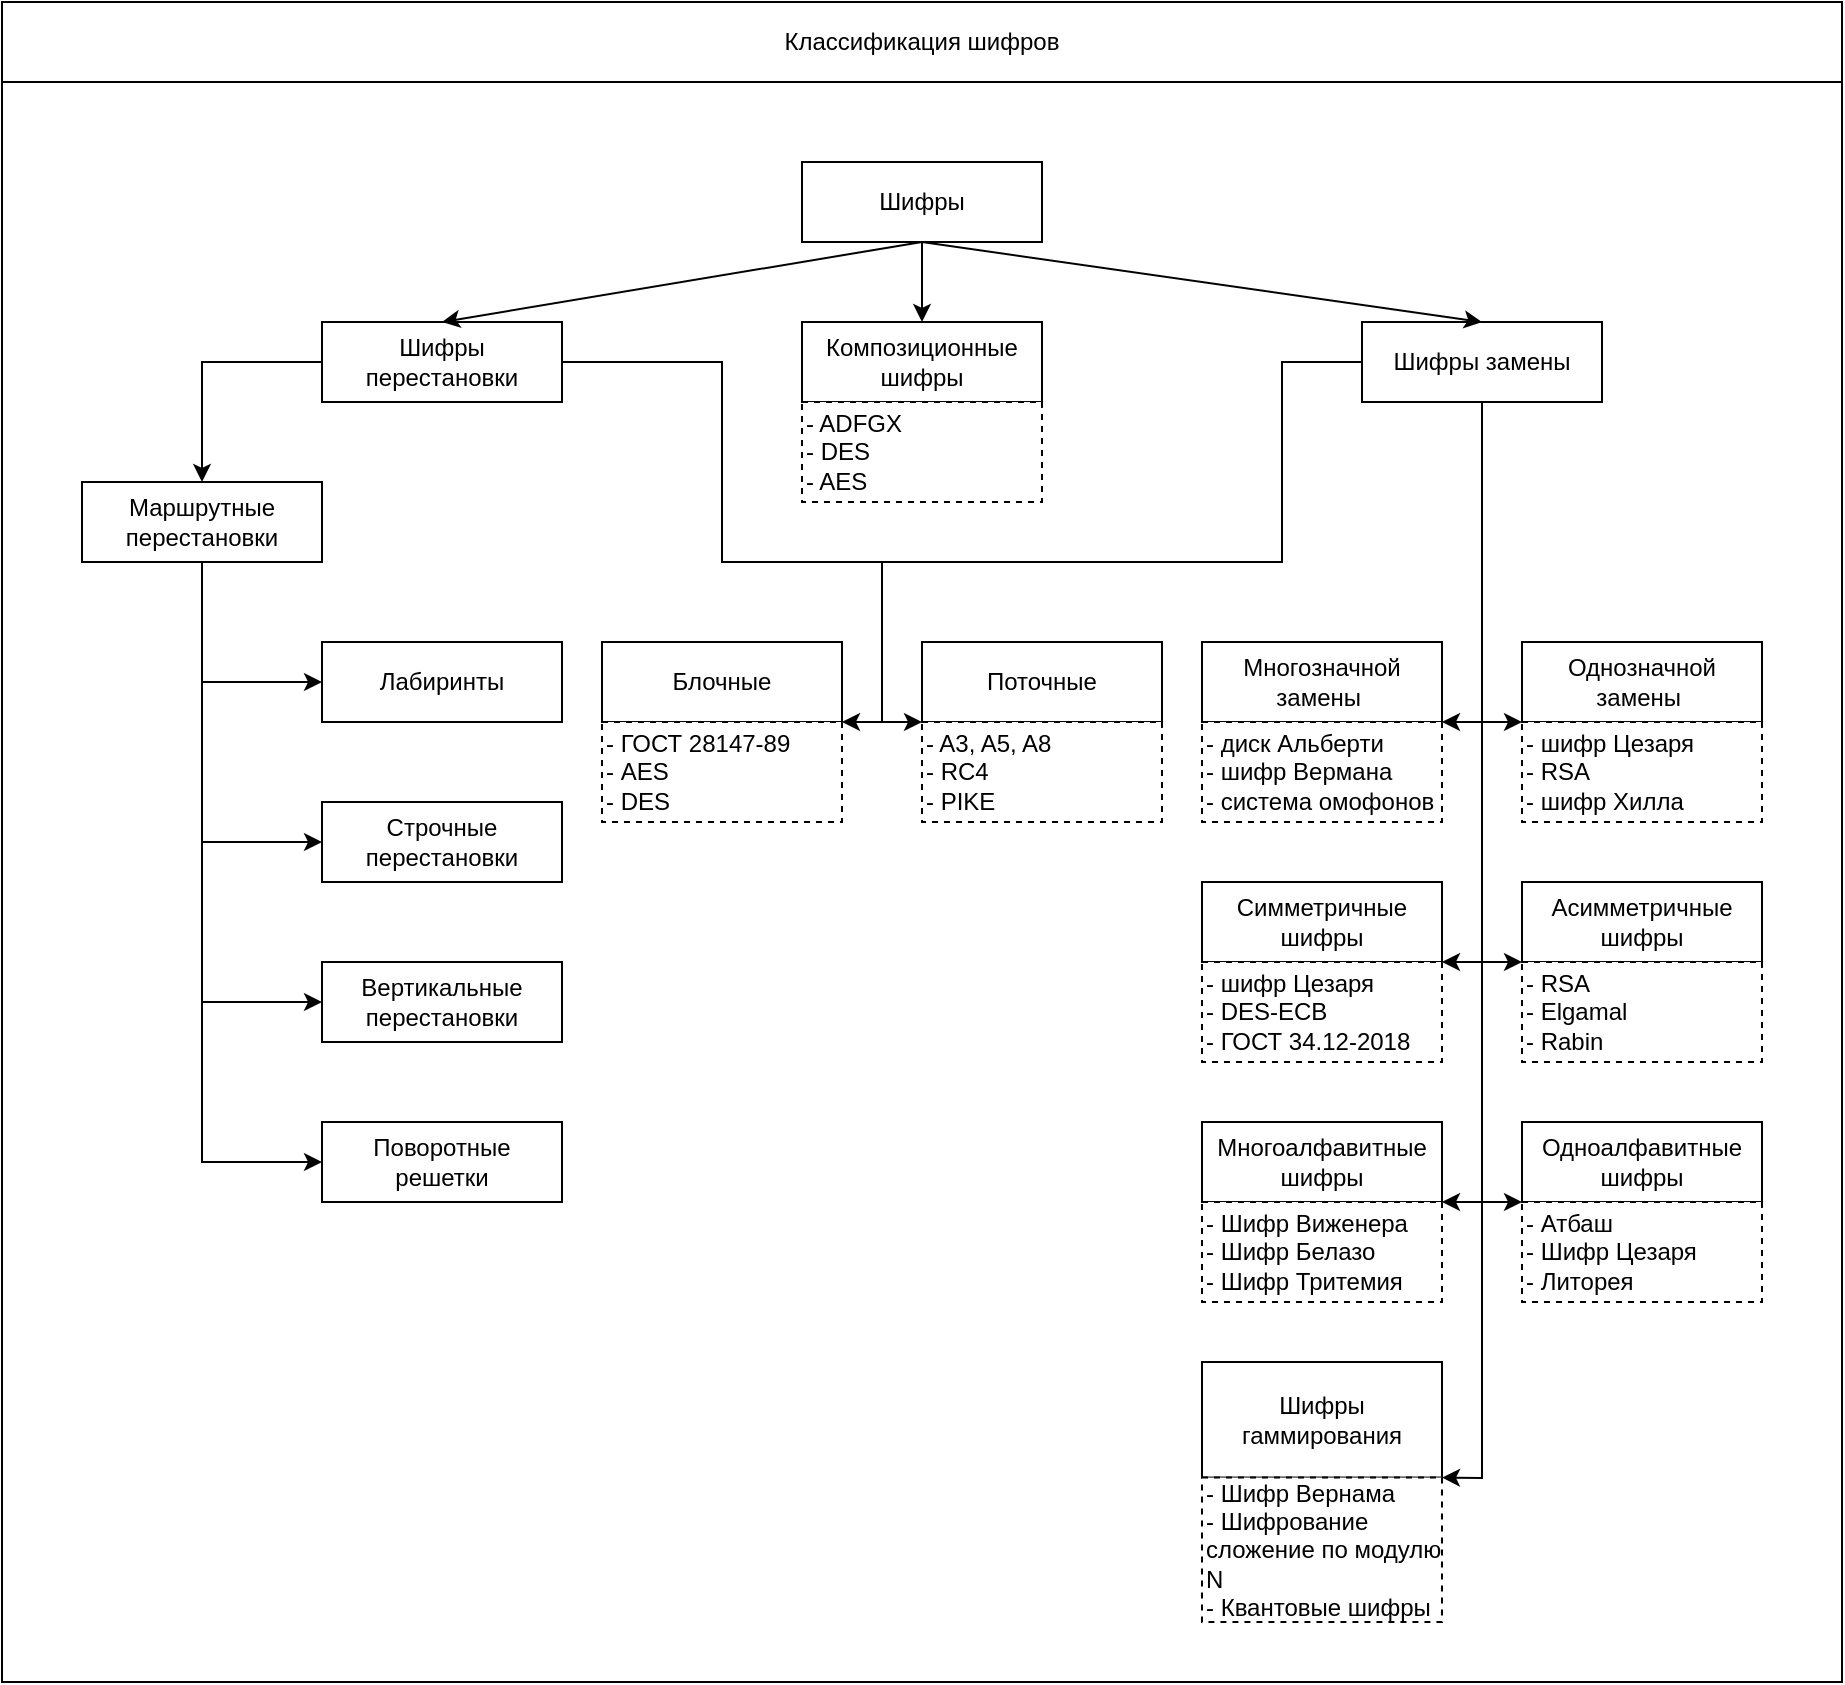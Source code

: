 <mxfile version="21.2.1" type="device">
  <diagram name="Страница 1" id="4dvS4t5xdXyzclDymJAH">
    <mxGraphModel dx="2678" dy="931" grid="1" gridSize="10" guides="1" tooltips="1" connect="1" arrows="1" fold="1" page="1" pageScale="1" pageWidth="1169" pageHeight="827" math="0" shadow="0">
      <root>
        <mxCell id="0" />
        <mxCell id="1" parent="0" />
        <mxCell id="aXEN_SqVol5CtcFj6ErN-3" value="" style="rounded=0;whiteSpace=wrap;html=1;" vertex="1" parent="1">
          <mxGeometry x="-120" y="40" width="920" height="840" as="geometry" />
        </mxCell>
        <mxCell id="aXEN_SqVol5CtcFj6ErN-2" value="Классификация шифров" style="rounded=0;whiteSpace=wrap;html=1;" vertex="1" parent="1">
          <mxGeometry x="-120" y="40" width="920" height="40" as="geometry" />
        </mxCell>
        <mxCell id="aXEN_SqVol5CtcFj6ErN-4" value="Шифры" style="rounded=0;whiteSpace=wrap;html=1;" vertex="1" parent="1">
          <mxGeometry x="280" y="120" width="120" height="40" as="geometry" />
        </mxCell>
        <mxCell id="aXEN_SqVol5CtcFj6ErN-5" value="Шифры перестановки" style="rounded=0;whiteSpace=wrap;html=1;" vertex="1" parent="1">
          <mxGeometry x="40" y="200" width="120" height="40" as="geometry" />
        </mxCell>
        <mxCell id="aXEN_SqVol5CtcFj6ErN-7" value="Шифры замены" style="rounded=0;whiteSpace=wrap;html=1;" vertex="1" parent="1">
          <mxGeometry x="560" y="200" width="120" height="40" as="geometry" />
        </mxCell>
        <mxCell id="aXEN_SqVol5CtcFj6ErN-12" value="" style="endArrow=classic;html=1;rounded=0;exitX=0.5;exitY=1;exitDx=0;exitDy=0;entryX=0.5;entryY=0;entryDx=0;entryDy=0;" edge="1" parent="1" source="aXEN_SqVol5CtcFj6ErN-4" target="aXEN_SqVol5CtcFj6ErN-7">
          <mxGeometry width="50" height="50" relative="1" as="geometry">
            <mxPoint x="400" y="240" as="sourcePoint" />
            <mxPoint x="450" y="190" as="targetPoint" />
          </mxGeometry>
        </mxCell>
        <mxCell id="aXEN_SqVol5CtcFj6ErN-13" value="" style="endArrow=classic;html=1;rounded=0;exitX=0.5;exitY=1;exitDx=0;exitDy=0;entryX=0.5;entryY=0;entryDx=0;entryDy=0;" edge="1" parent="1" source="aXEN_SqVol5CtcFj6ErN-4" target="aXEN_SqVol5CtcFj6ErN-6">
          <mxGeometry width="50" height="50" relative="1" as="geometry">
            <mxPoint x="390" y="170" as="sourcePoint" />
            <mxPoint x="150" y="210" as="targetPoint" />
          </mxGeometry>
        </mxCell>
        <mxCell id="aXEN_SqVol5CtcFj6ErN-14" value="" style="endArrow=classic;html=1;rounded=0;exitX=0.5;exitY=1;exitDx=0;exitDy=0;entryX=0.5;entryY=0;entryDx=0;entryDy=0;" edge="1" parent="1" source="aXEN_SqVol5CtcFj6ErN-4" target="aXEN_SqVol5CtcFj6ErN-5">
          <mxGeometry width="50" height="50" relative="1" as="geometry">
            <mxPoint x="390" y="170" as="sourcePoint" />
            <mxPoint x="390" y="210" as="targetPoint" />
          </mxGeometry>
        </mxCell>
        <mxCell id="aXEN_SqVol5CtcFj6ErN-16" value="" style="group" vertex="1" connectable="0" parent="1">
          <mxGeometry x="280" y="200" width="120" height="90" as="geometry" />
        </mxCell>
        <mxCell id="aXEN_SqVol5CtcFj6ErN-6" value="Композиционные шифры" style="rounded=0;whiteSpace=wrap;html=1;" vertex="1" parent="aXEN_SqVol5CtcFj6ErN-16">
          <mxGeometry width="120" height="40" as="geometry" />
        </mxCell>
        <mxCell id="aXEN_SqVol5CtcFj6ErN-15" value="&lt;span style=&quot;background-color: initial;&quot;&gt;- ADFGX&lt;/span&gt;&lt;br&gt;&lt;span style=&quot;background-color: initial;&quot;&gt;- DES&lt;/span&gt;&lt;br&gt;&lt;span style=&quot;background-color: initial;&quot;&gt;- AES&amp;nbsp;&lt;/span&gt;" style="rounded=0;whiteSpace=wrap;html=1;dashed=1;align=left;" vertex="1" parent="aXEN_SqVol5CtcFj6ErN-16">
          <mxGeometry y="40" width="120" height="50" as="geometry" />
        </mxCell>
        <mxCell id="aXEN_SqVol5CtcFj6ErN-25" value="" style="group" vertex="1" connectable="0" parent="1">
          <mxGeometry x="330" y="360" width="120" height="90" as="geometry" />
        </mxCell>
        <mxCell id="aXEN_SqVol5CtcFj6ErN-26" value="Поточные" style="rounded=0;whiteSpace=wrap;html=1;" vertex="1" parent="aXEN_SqVol5CtcFj6ErN-25">
          <mxGeometry x="10" width="120" height="40" as="geometry" />
        </mxCell>
        <mxCell id="aXEN_SqVol5CtcFj6ErN-27" value="&lt;span style=&quot;background-color: initial;&quot;&gt;- A3, A5, A8&lt;/span&gt;&lt;br&gt;&lt;span style=&quot;background-color: initial;&quot;&gt;- RC4&lt;br&gt;&lt;/span&gt;&lt;span style=&quot;background-color: initial;&quot;&gt;- PIKE&lt;/span&gt;" style="rounded=0;whiteSpace=wrap;html=1;dashed=1;align=left;" vertex="1" parent="aXEN_SqVol5CtcFj6ErN-25">
          <mxGeometry x="10" y="40" width="120" height="50" as="geometry" />
        </mxCell>
        <mxCell id="aXEN_SqVol5CtcFj6ErN-28" value="" style="endArrow=classic;html=1;rounded=0;entryX=1;entryY=0;entryDx=0;entryDy=0;exitX=1;exitY=0.5;exitDx=0;exitDy=0;" edge="1" parent="1" source="aXEN_SqVol5CtcFj6ErN-5" target="aXEN_SqVol5CtcFj6ErN-19">
          <mxGeometry width="50" height="50" relative="1" as="geometry">
            <mxPoint x="160" y="240" as="sourcePoint" />
            <mxPoint x="370" y="340" as="targetPoint" />
            <Array as="points">
              <mxPoint x="240" y="220" />
              <mxPoint x="240" y="320" />
              <mxPoint x="320" y="320" />
              <mxPoint x="320" y="400" />
            </Array>
          </mxGeometry>
        </mxCell>
        <mxCell id="aXEN_SqVol5CtcFj6ErN-29" value="" style="endArrow=classic;html=1;rounded=0;entryX=0;entryY=0;entryDx=0;entryDy=0;exitX=0;exitY=0.5;exitDx=0;exitDy=0;" edge="1" parent="1" source="aXEN_SqVol5CtcFj6ErN-7" target="aXEN_SqVol5CtcFj6ErN-27">
          <mxGeometry width="50" height="50" relative="1" as="geometry">
            <mxPoint x="560" y="250" as="sourcePoint" />
            <mxPoint x="370" y="410" as="targetPoint" />
            <Array as="points">
              <mxPoint x="520" y="220" />
              <mxPoint x="520" y="320" />
              <mxPoint x="320" y="320" />
              <mxPoint x="320" y="360" />
              <mxPoint x="320" y="400" />
            </Array>
          </mxGeometry>
        </mxCell>
        <mxCell id="aXEN_SqVol5CtcFj6ErN-51" value="" style="group" vertex="1" connectable="0" parent="1">
          <mxGeometry x="480" y="360" width="120" height="90" as="geometry" />
        </mxCell>
        <mxCell id="aXEN_SqVol5CtcFj6ErN-52" value="Многозначной замены&amp;nbsp;" style="rounded=0;whiteSpace=wrap;html=1;" vertex="1" parent="aXEN_SqVol5CtcFj6ErN-51">
          <mxGeometry width="120" height="40" as="geometry" />
        </mxCell>
        <mxCell id="aXEN_SqVol5CtcFj6ErN-53" value="&lt;span style=&quot;background-color: initial;&quot;&gt;- диск Альберти&lt;/span&gt;&lt;br&gt;&lt;span style=&quot;background-color: initial;&quot;&gt;- шифр Вермана&lt;br&gt;&lt;/span&gt;&lt;span style=&quot;background-color: initial;&quot;&gt;- система омофонов&lt;/span&gt;" style="rounded=0;whiteSpace=wrap;html=1;dashed=1;align=left;" vertex="1" parent="aXEN_SqVol5CtcFj6ErN-51">
          <mxGeometry y="40" width="120" height="50" as="geometry" />
        </mxCell>
        <mxCell id="aXEN_SqVol5CtcFj6ErN-54" value="" style="group" vertex="1" connectable="0" parent="1">
          <mxGeometry x="640" y="360" width="120" height="90" as="geometry" />
        </mxCell>
        <mxCell id="aXEN_SqVol5CtcFj6ErN-55" value="Однозначной замены&amp;nbsp;" style="rounded=0;whiteSpace=wrap;html=1;" vertex="1" parent="aXEN_SqVol5CtcFj6ErN-54">
          <mxGeometry width="120" height="40" as="geometry" />
        </mxCell>
        <mxCell id="aXEN_SqVol5CtcFj6ErN-56" value="&lt;span style=&quot;background-color: initial;&quot;&gt;- шифр Цезаря&lt;/span&gt;&lt;br&gt;&lt;span style=&quot;background-color: initial;&quot;&gt;- RSA&lt;br&gt;- шифр Хилла&lt;br&gt;&lt;/span&gt;" style="rounded=0;whiteSpace=wrap;html=1;dashed=1;align=left;" vertex="1" parent="aXEN_SqVol5CtcFj6ErN-54">
          <mxGeometry y="40" width="120" height="50" as="geometry" />
        </mxCell>
        <mxCell id="aXEN_SqVol5CtcFj6ErN-57" value="" style="group" vertex="1" connectable="0" parent="1">
          <mxGeometry x="480" y="480" width="120" height="90" as="geometry" />
        </mxCell>
        <mxCell id="aXEN_SqVol5CtcFj6ErN-58" value="Симметричные шифры" style="rounded=0;whiteSpace=wrap;html=1;" vertex="1" parent="aXEN_SqVol5CtcFj6ErN-57">
          <mxGeometry width="120" height="40" as="geometry" />
        </mxCell>
        <mxCell id="aXEN_SqVol5CtcFj6ErN-59" value="&lt;span style=&quot;background-color: initial;&quot;&gt;- шифр Цезаря&lt;/span&gt;&lt;br&gt;&lt;span style=&quot;background-color: initial;&quot;&gt;- DES-ECB&lt;br&gt;&lt;/span&gt;&lt;span style=&quot;background-color: initial;&quot;&gt;- ГОСТ 34.12-2018&lt;/span&gt;" style="rounded=0;whiteSpace=wrap;html=1;dashed=1;align=left;" vertex="1" parent="aXEN_SqVol5CtcFj6ErN-57">
          <mxGeometry y="40" width="120" height="50" as="geometry" />
        </mxCell>
        <mxCell id="aXEN_SqVol5CtcFj6ErN-60" value="" style="group" vertex="1" connectable="0" parent="1">
          <mxGeometry x="640" y="480" width="120" height="90" as="geometry" />
        </mxCell>
        <mxCell id="aXEN_SqVol5CtcFj6ErN-61" value="Асимметричные шифры" style="rounded=0;whiteSpace=wrap;html=1;" vertex="1" parent="aXEN_SqVol5CtcFj6ErN-60">
          <mxGeometry width="120" height="40" as="geometry" />
        </mxCell>
        <mxCell id="aXEN_SqVol5CtcFj6ErN-62" value="&lt;span style=&quot;background-color: initial;&quot;&gt;- RSA&lt;/span&gt;&lt;br&gt;&lt;span style=&quot;background-color: initial;&quot;&gt;- Elgamal&lt;br&gt;&lt;/span&gt;&lt;span style=&quot;background-color: initial;&quot;&gt;- Rabin&lt;/span&gt;" style="rounded=0;whiteSpace=wrap;html=1;dashed=1;align=left;" vertex="1" parent="aXEN_SqVol5CtcFj6ErN-60">
          <mxGeometry y="40" width="120" height="50" as="geometry" />
        </mxCell>
        <mxCell id="aXEN_SqVol5CtcFj6ErN-63" value="" style="group" vertex="1" connectable="0" parent="1">
          <mxGeometry x="480" y="600" width="120" height="90" as="geometry" />
        </mxCell>
        <mxCell id="aXEN_SqVol5CtcFj6ErN-64" value="Многоалфавитные шифры" style="rounded=0;whiteSpace=wrap;html=1;" vertex="1" parent="aXEN_SqVol5CtcFj6ErN-63">
          <mxGeometry width="120" height="40" as="geometry" />
        </mxCell>
        <mxCell id="aXEN_SqVol5CtcFj6ErN-65" value="&lt;span style=&quot;background-color: initial;&quot;&gt;- Шифр Виженера&lt;/span&gt;&lt;br&gt;&lt;span style=&quot;background-color: initial;&quot;&gt;- Шифр Белазо&lt;br&gt;&lt;/span&gt;&lt;span style=&quot;background-color: initial;&quot;&gt;- Шифр Тритемия&lt;/span&gt;" style="rounded=0;whiteSpace=wrap;html=1;dashed=1;align=left;" vertex="1" parent="aXEN_SqVol5CtcFj6ErN-63">
          <mxGeometry y="40" width="120" height="50" as="geometry" />
        </mxCell>
        <mxCell id="aXEN_SqVol5CtcFj6ErN-66" value="" style="group" vertex="1" connectable="0" parent="1">
          <mxGeometry x="640" y="600" width="120" height="90" as="geometry" />
        </mxCell>
        <mxCell id="aXEN_SqVol5CtcFj6ErN-67" value="Одноалфавитные шифры" style="rounded=0;whiteSpace=wrap;html=1;" vertex="1" parent="aXEN_SqVol5CtcFj6ErN-66">
          <mxGeometry width="120" height="40" as="geometry" />
        </mxCell>
        <mxCell id="aXEN_SqVol5CtcFj6ErN-68" value="&lt;span style=&quot;background-color: initial;&quot;&gt;- Атбаш&lt;/span&gt;&lt;br&gt;&lt;span style=&quot;background-color: initial;&quot;&gt;- Шифр Цезаря&lt;br&gt;&lt;/span&gt;&lt;span style=&quot;background-color: initial;&quot;&gt;- Литорея&lt;/span&gt;" style="rounded=0;whiteSpace=wrap;html=1;dashed=1;align=left;" vertex="1" parent="aXEN_SqVol5CtcFj6ErN-66">
          <mxGeometry y="40" width="120" height="50" as="geometry" />
        </mxCell>
        <mxCell id="aXEN_SqVol5CtcFj6ErN-69" value="" style="group" vertex="1" connectable="0" parent="1">
          <mxGeometry x="480" y="720" width="120" height="130" as="geometry" />
        </mxCell>
        <mxCell id="aXEN_SqVol5CtcFj6ErN-70" value="Шифры гаммирования" style="rounded=0;whiteSpace=wrap;html=1;" vertex="1" parent="aXEN_SqVol5CtcFj6ErN-69">
          <mxGeometry width="120" height="57.778" as="geometry" />
        </mxCell>
        <mxCell id="aXEN_SqVol5CtcFj6ErN-71" value="&lt;span style=&quot;background-color: initial;&quot;&gt;- Шифр Вернама&lt;/span&gt;&lt;br&gt;&lt;span style=&quot;background-color: initial;&quot;&gt;- Шифрование сложение по модулю N&lt;br&gt;&lt;/span&gt;&lt;span style=&quot;background-color: initial;&quot;&gt;- Квантовые шифры&lt;/span&gt;" style="rounded=0;whiteSpace=wrap;html=1;dashed=1;align=left;" vertex="1" parent="aXEN_SqVol5CtcFj6ErN-69">
          <mxGeometry y="57.778" width="120" height="72.222" as="geometry" />
        </mxCell>
        <mxCell id="aXEN_SqVol5CtcFj6ErN-73" value="" style="endArrow=classic;html=1;rounded=0;exitX=0.5;exitY=1;exitDx=0;exitDy=0;entryX=1;entryY=0;entryDx=0;entryDy=0;" edge="1" parent="1" source="aXEN_SqVol5CtcFj6ErN-7" target="aXEN_SqVol5CtcFj6ErN-71">
          <mxGeometry width="50" height="50" relative="1" as="geometry">
            <mxPoint x="660" y="300" as="sourcePoint" />
            <mxPoint x="710" y="250" as="targetPoint" />
            <Array as="points">
              <mxPoint x="620" y="280" />
              <mxPoint x="620" y="778" />
            </Array>
          </mxGeometry>
        </mxCell>
        <mxCell id="aXEN_SqVol5CtcFj6ErN-80" value="Маршрутные перестановки" style="rounded=0;whiteSpace=wrap;html=1;" vertex="1" parent="1">
          <mxGeometry x="-80" y="280" width="120" height="40" as="geometry" />
        </mxCell>
        <mxCell id="aXEN_SqVol5CtcFj6ErN-81" value="" style="endArrow=classic;html=1;rounded=0;exitX=0;exitY=0.5;exitDx=0;exitDy=0;entryX=0.5;entryY=0;entryDx=0;entryDy=0;" edge="1" parent="1" source="aXEN_SqVol5CtcFj6ErN-5" target="aXEN_SqVol5CtcFj6ErN-80">
          <mxGeometry width="50" height="50" relative="1" as="geometry">
            <mxPoint x="190" y="260" as="sourcePoint" />
            <mxPoint x="240" y="210" as="targetPoint" />
            <Array as="points">
              <mxPoint x="-20" y="220" />
            </Array>
          </mxGeometry>
        </mxCell>
        <mxCell id="aXEN_SqVol5CtcFj6ErN-82" value="Лабиринты" style="rounded=0;whiteSpace=wrap;html=1;" vertex="1" parent="1">
          <mxGeometry x="40" y="360" width="120" height="40" as="geometry" />
        </mxCell>
        <mxCell id="aXEN_SqVol5CtcFj6ErN-83" value="Поворотные решетки" style="rounded=0;whiteSpace=wrap;html=1;" vertex="1" parent="1">
          <mxGeometry x="40" y="600" width="120" height="40" as="geometry" />
        </mxCell>
        <mxCell id="aXEN_SqVol5CtcFj6ErN-84" value="Вертикальные перестановки" style="rounded=0;whiteSpace=wrap;html=1;" vertex="1" parent="1">
          <mxGeometry x="40" y="520" width="120" height="40" as="geometry" />
        </mxCell>
        <mxCell id="aXEN_SqVol5CtcFj6ErN-85" value="Строчные перестановки" style="rounded=0;whiteSpace=wrap;html=1;" vertex="1" parent="1">
          <mxGeometry x="40" y="440" width="120" height="40" as="geometry" />
        </mxCell>
        <mxCell id="aXEN_SqVol5CtcFj6ErN-86" value="" style="endArrow=classic;html=1;rounded=0;exitX=0.5;exitY=1;exitDx=0;exitDy=0;entryX=0;entryY=0.5;entryDx=0;entryDy=0;" edge="1" parent="1" source="aXEN_SqVol5CtcFj6ErN-80" target="aXEN_SqVol5CtcFj6ErN-83">
          <mxGeometry width="50" height="50" relative="1" as="geometry">
            <mxPoint x="190" y="380" as="sourcePoint" />
            <mxPoint x="-20" y="660" as="targetPoint" />
            <Array as="points">
              <mxPoint x="-20" y="620" />
            </Array>
          </mxGeometry>
        </mxCell>
        <mxCell id="aXEN_SqVol5CtcFj6ErN-87" value="" style="endArrow=classic;html=1;rounded=0;exitX=0.5;exitY=1;exitDx=0;exitDy=0;entryX=0;entryY=0.5;entryDx=0;entryDy=0;" edge="1" parent="1" source="aXEN_SqVol5CtcFj6ErN-80" target="aXEN_SqVol5CtcFj6ErN-84">
          <mxGeometry width="50" height="50" relative="1" as="geometry">
            <mxPoint x="200" y="410" as="sourcePoint" />
            <mxPoint x="40" y="540" as="targetPoint" />
            <Array as="points">
              <mxPoint x="-20" y="540" />
              <mxPoint x="30" y="540" />
            </Array>
          </mxGeometry>
        </mxCell>
        <mxCell id="aXEN_SqVol5CtcFj6ErN-88" value="" style="endArrow=classic;html=1;rounded=0;exitX=0.5;exitY=1;exitDx=0;exitDy=0;entryX=0;entryY=0.5;entryDx=0;entryDy=0;" edge="1" parent="1" source="aXEN_SqVol5CtcFj6ErN-80" target="aXEN_SqVol5CtcFj6ErN-85">
          <mxGeometry width="50" height="50" relative="1" as="geometry">
            <mxPoint x="190" y="330" as="sourcePoint" />
            <mxPoint x="10" y="490" as="targetPoint" />
            <Array as="points">
              <mxPoint x="-20" y="460" />
              <mxPoint y="460" />
            </Array>
          </mxGeometry>
        </mxCell>
        <mxCell id="aXEN_SqVol5CtcFj6ErN-89" value="" style="endArrow=classic;html=1;rounded=0;exitX=0.5;exitY=1;exitDx=0;exitDy=0;entryX=0;entryY=0.5;entryDx=0;entryDy=0;" edge="1" parent="1" source="aXEN_SqVol5CtcFj6ErN-80" target="aXEN_SqVol5CtcFj6ErN-82">
          <mxGeometry width="50" height="50" relative="1" as="geometry">
            <mxPoint x="190" y="330" as="sourcePoint" />
            <mxPoint x="20" y="380" as="targetPoint" />
            <Array as="points">
              <mxPoint x="-20" y="380" />
            </Array>
          </mxGeometry>
        </mxCell>
        <mxCell id="aXEN_SqVol5CtcFj6ErN-90" value="" style="endArrow=classic;html=1;rounded=0;entryX=0;entryY=0;entryDx=0;entryDy=0;exitX=0.5;exitY=1;exitDx=0;exitDy=0;" edge="1" parent="1" source="aXEN_SqVol5CtcFj6ErN-7" target="aXEN_SqVol5CtcFj6ErN-68">
          <mxGeometry width="50" height="50" relative="1" as="geometry">
            <mxPoint x="710" y="250" as="sourcePoint" />
            <mxPoint x="600" y="778" as="targetPoint" />
            <Array as="points">
              <mxPoint x="620" y="280" />
              <mxPoint x="620" y="640" />
            </Array>
          </mxGeometry>
        </mxCell>
        <mxCell id="aXEN_SqVol5CtcFj6ErN-91" value="" style="endArrow=classic;html=1;rounded=0;entryX=0;entryY=0;entryDx=0;entryDy=0;exitX=0.5;exitY=1;exitDx=0;exitDy=0;" edge="1" parent="1" source="aXEN_SqVol5CtcFj6ErN-7" target="aXEN_SqVol5CtcFj6ErN-62">
          <mxGeometry width="50" height="50" relative="1" as="geometry">
            <mxPoint x="710" y="250" as="sourcePoint" />
            <mxPoint x="640" y="640" as="targetPoint" />
            <Array as="points">
              <mxPoint x="620" y="280" />
              <mxPoint x="620" y="520" />
            </Array>
          </mxGeometry>
        </mxCell>
        <mxCell id="aXEN_SqVol5CtcFj6ErN-92" value="" style="endArrow=classic;html=1;rounded=0;entryX=0;entryY=0;entryDx=0;entryDy=0;exitX=0.5;exitY=1;exitDx=0;exitDy=0;" edge="1" parent="1" source="aXEN_SqVol5CtcFj6ErN-7" target="aXEN_SqVol5CtcFj6ErN-56">
          <mxGeometry width="50" height="50" relative="1" as="geometry">
            <mxPoint x="700" y="240" as="sourcePoint" />
            <mxPoint x="640" y="520" as="targetPoint" />
            <Array as="points">
              <mxPoint x="620" y="280" />
              <mxPoint x="620" y="400" />
            </Array>
          </mxGeometry>
        </mxCell>
        <mxCell id="aXEN_SqVol5CtcFj6ErN-93" value="" style="endArrow=classic;html=1;rounded=0;entryX=1;entryY=0;entryDx=0;entryDy=0;exitX=0.5;exitY=1;exitDx=0;exitDy=0;" edge="1" parent="1" source="aXEN_SqVol5CtcFj6ErN-7" target="aXEN_SqVol5CtcFj6ErN-53">
          <mxGeometry width="50" height="50" relative="1" as="geometry">
            <mxPoint x="700" y="240" as="sourcePoint" />
            <mxPoint x="640" y="400" as="targetPoint" />
            <Array as="points">
              <mxPoint x="620" y="280" />
              <mxPoint x="620" y="400" />
            </Array>
          </mxGeometry>
        </mxCell>
        <mxCell id="aXEN_SqVol5CtcFj6ErN-94" value="" style="endArrow=classic;html=1;rounded=0;entryX=1;entryY=1;entryDx=0;entryDy=0;exitX=0.5;exitY=1;exitDx=0;exitDy=0;" edge="1" parent="1" source="aXEN_SqVol5CtcFj6ErN-7" target="aXEN_SqVol5CtcFj6ErN-58">
          <mxGeometry width="50" height="50" relative="1" as="geometry">
            <mxPoint x="700" y="240" as="sourcePoint" />
            <mxPoint x="640" y="520" as="targetPoint" />
            <Array as="points">
              <mxPoint x="620" y="280" />
              <mxPoint x="620" y="520" />
            </Array>
          </mxGeometry>
        </mxCell>
        <mxCell id="aXEN_SqVol5CtcFj6ErN-95" value="" style="endArrow=classic;html=1;rounded=0;entryX=1;entryY=0;entryDx=0;entryDy=0;exitX=0.5;exitY=1;exitDx=0;exitDy=0;" edge="1" parent="1" source="aXEN_SqVol5CtcFj6ErN-7" target="aXEN_SqVol5CtcFj6ErN-65">
          <mxGeometry width="50" height="50" relative="1" as="geometry">
            <mxPoint x="700" y="240" as="sourcePoint" />
            <mxPoint x="640" y="640" as="targetPoint" />
            <Array as="points">
              <mxPoint x="620" y="280" />
              <mxPoint x="620" y="640" />
            </Array>
          </mxGeometry>
        </mxCell>
        <mxCell id="aXEN_SqVol5CtcFj6ErN-18" value="Блочные" style="rounded=0;whiteSpace=wrap;html=1;" vertex="1" parent="1">
          <mxGeometry x="180" y="360" width="120" height="40" as="geometry" />
        </mxCell>
        <mxCell id="aXEN_SqVol5CtcFj6ErN-19" value="&lt;span style=&quot;background-color: initial;&quot;&gt;- ГОСТ 28147-89&lt;/span&gt;&lt;br&gt;&lt;span style=&quot;background-color: initial;&quot;&gt;- AES&lt;br&gt;&lt;/span&gt;&lt;span style=&quot;background-color: initial;&quot;&gt;- DES&lt;/span&gt;" style="rounded=0;whiteSpace=wrap;html=1;dashed=1;align=left;" vertex="1" parent="1">
          <mxGeometry x="180" y="400" width="120" height="50" as="geometry" />
        </mxCell>
      </root>
    </mxGraphModel>
  </diagram>
</mxfile>
